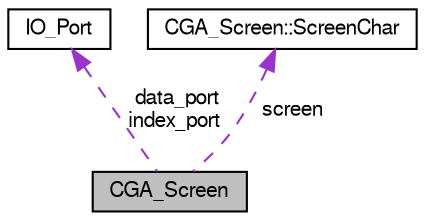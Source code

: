 digraph "CGA_Screen"
{
  bgcolor="transparent";
  edge [fontname="FreeSans",fontsize="10",labelfontname="FreeSans",labelfontsize="10"];
  node [fontname="FreeSans",fontsize="10",shape=record];
  Node1 [label="CGA_Screen",height=0.2,width=0.4,color="black", fillcolor="grey75", style="filled" fontcolor="black"];
  Node2 -> Node1 [dir="back",color="darkorchid3",fontsize="10",style="dashed",label=" data_port\nindex_port" ,fontname="FreeSans"];
  Node2 [label="IO_Port",height=0.2,width=0.4,color="black",URL="$classIO__Port.html",tooltip="Accessor for I/O-Space."];
  Node3 -> Node1 [dir="back",color="darkorchid3",fontsize="10",style="dashed",label=" screen" ,fontname="FreeSans"];
  Node3 [label="CGA_Screen::ScreenChar",height=0.2,width=0.4,color="black",URL="$structCGA__Screen_1_1ScreenChar.html"];
}
